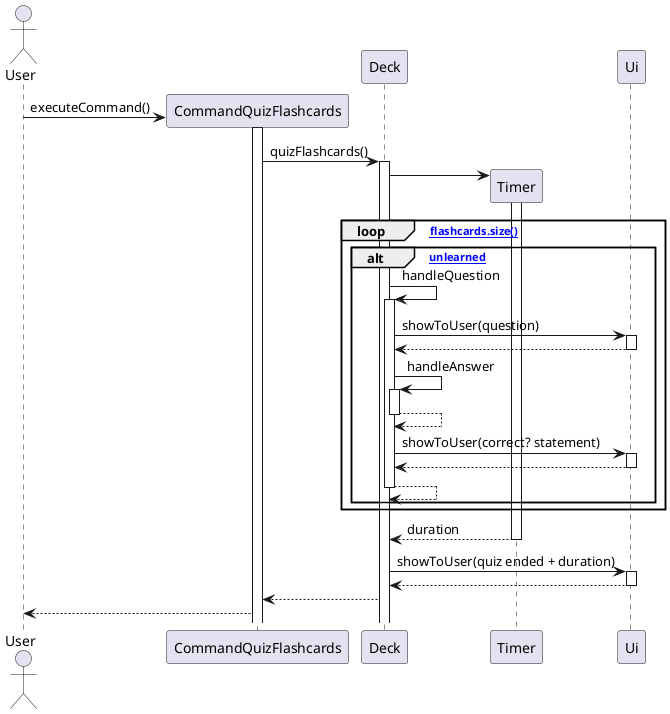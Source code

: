 @startuml
actor User
User -> CommandQuizFlashcards **: executeCommand()
CommandQuizFlashcards++
CommandQuizFlashcards -> Deck++: quizFlashcards()
Deck -> Timer **
Timer ++
loop [flashcards.size()]
    alt [unlearned]
    Deck -> Deck++: handleQuestion
    Deck -> Ui++: showToUser(question)
    return
    Deck -> Deck++: handleAnswer
    return
    Deck -> Ui++ : showToUser(correct? statement)
    return
    return
    end
end
return duration

Deck -> Ui++ : showToUser(quiz ended + duration)
return
Deck --> CommandQuizFlashcards
CommandQuizFlashcards --> User


@enduml